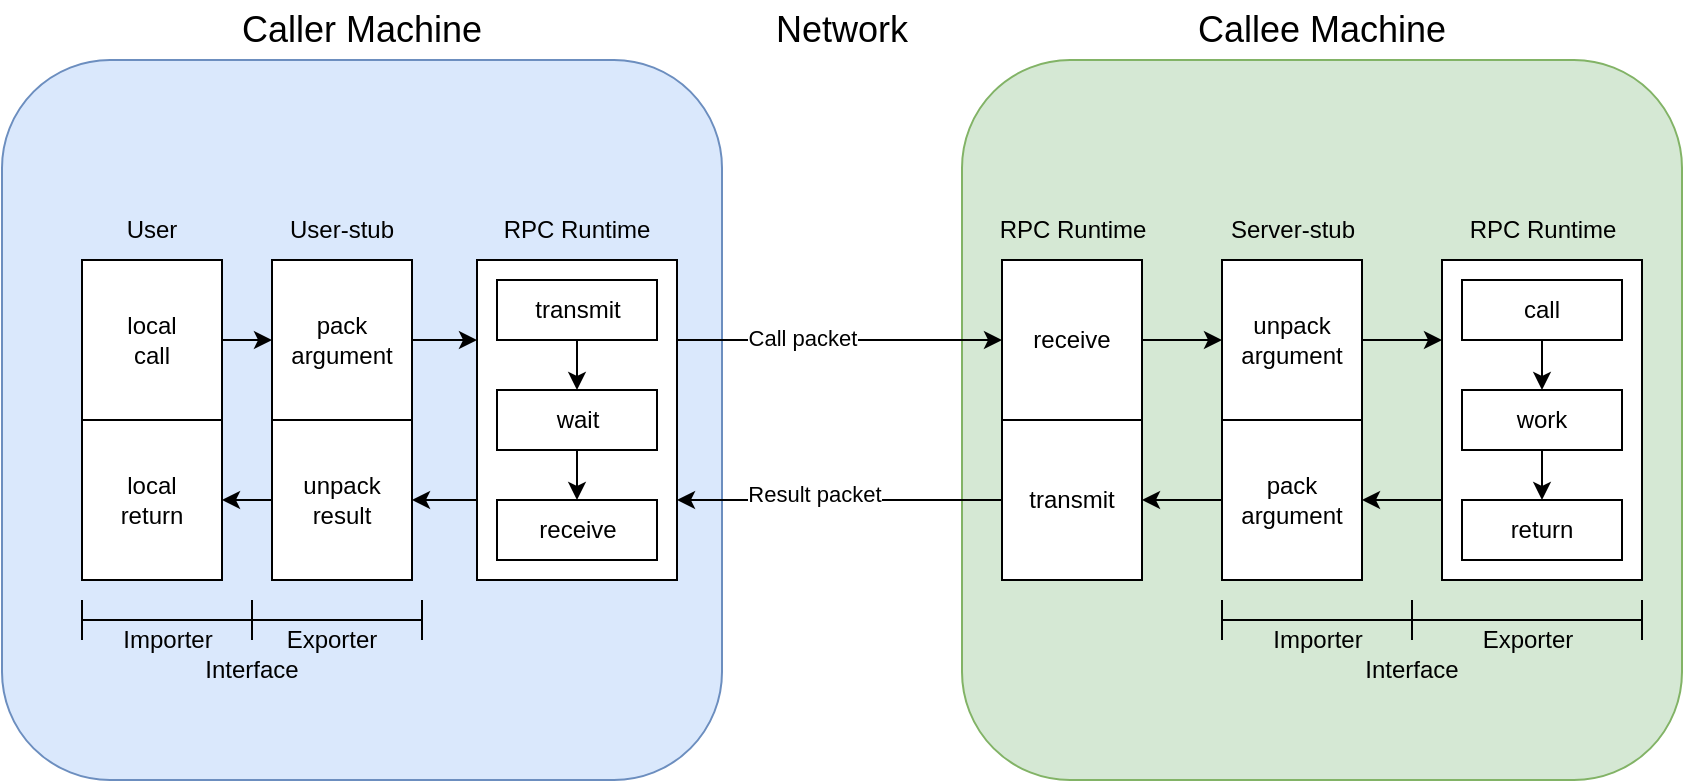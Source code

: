 <mxfile version="24.2.8" type="github">
  <diagram name="第 1 页" id="2tvYTRRnjQSYGdBFHZWL">
    <mxGraphModel dx="1055" dy="563" grid="1" gridSize="10" guides="1" tooltips="1" connect="1" arrows="1" fold="1" page="1" pageScale="1" pageWidth="1000" pageHeight="1000" math="0" shadow="0">
      <root>
        <mxCell id="0" />
        <mxCell id="1" parent="0" />
        <mxCell id="rlHkn-dnIAJqOaOp2ORN-1" value="" style="rounded=1;whiteSpace=wrap;html=1;fillColor=#dae8fc;strokeColor=#6c8ebf;" vertex="1" parent="1">
          <mxGeometry x="90" y="160" width="360" height="360" as="geometry" />
        </mxCell>
        <mxCell id="rlHkn-dnIAJqOaOp2ORN-3" value="" style="rounded=1;whiteSpace=wrap;html=1;fillColor=#d5e8d4;strokeColor=#82b366;" vertex="1" parent="1">
          <mxGeometry x="570" y="160" width="360" height="360" as="geometry" />
        </mxCell>
        <mxCell id="rlHkn-dnIAJqOaOp2ORN-18" style="edgeStyle=orthogonalEdgeStyle;rounded=0;orthogonalLoop=1;jettySize=auto;html=1;exitX=1;exitY=0.5;exitDx=0;exitDy=0;entryX=0;entryY=0.5;entryDx=0;entryDy=0;" edge="1" parent="1" source="rlHkn-dnIAJqOaOp2ORN-4" target="rlHkn-dnIAJqOaOp2ORN-9">
          <mxGeometry relative="1" as="geometry" />
        </mxCell>
        <mxCell id="rlHkn-dnIAJqOaOp2ORN-4" value="local&lt;div&gt;call&lt;/div&gt;" style="rounded=0;whiteSpace=wrap;html=1;" vertex="1" parent="1">
          <mxGeometry x="130" y="260" width="70" height="80" as="geometry" />
        </mxCell>
        <mxCell id="rlHkn-dnIAJqOaOp2ORN-7" value="local&lt;div&gt;return&lt;/div&gt;" style="rounded=0;whiteSpace=wrap;html=1;" vertex="1" parent="1">
          <mxGeometry x="130" y="340" width="70" height="80" as="geometry" />
        </mxCell>
        <mxCell id="rlHkn-dnIAJqOaOp2ORN-21" style="edgeStyle=orthogonalEdgeStyle;rounded=0;orthogonalLoop=1;jettySize=auto;html=1;exitX=0;exitY=0.5;exitDx=0;exitDy=0;entryX=1;entryY=0.5;entryDx=0;entryDy=0;" edge="1" parent="1" source="rlHkn-dnIAJqOaOp2ORN-8" target="rlHkn-dnIAJqOaOp2ORN-7">
          <mxGeometry relative="1" as="geometry" />
        </mxCell>
        <mxCell id="rlHkn-dnIAJqOaOp2ORN-8" value="unpack&lt;div&gt;result&lt;/div&gt;" style="rounded=0;whiteSpace=wrap;html=1;" vertex="1" parent="1">
          <mxGeometry x="225" y="340" width="70" height="80" as="geometry" />
        </mxCell>
        <mxCell id="rlHkn-dnIAJqOaOp2ORN-22" style="edgeStyle=orthogonalEdgeStyle;rounded=0;orthogonalLoop=1;jettySize=auto;html=1;exitX=0;exitY=0.75;exitDx=0;exitDy=0;entryX=1;entryY=0.5;entryDx=0;entryDy=0;" edge="1" parent="1" source="rlHkn-dnIAJqOaOp2ORN-10" target="rlHkn-dnIAJqOaOp2ORN-8">
          <mxGeometry relative="1" as="geometry" />
        </mxCell>
        <mxCell id="rlHkn-dnIAJqOaOp2ORN-39" style="edgeStyle=orthogonalEdgeStyle;rounded=0;orthogonalLoop=1;jettySize=auto;html=1;exitX=1;exitY=0.25;exitDx=0;exitDy=0;entryX=0;entryY=0.5;entryDx=0;entryDy=0;" edge="1" parent="1" source="rlHkn-dnIAJqOaOp2ORN-10" target="rlHkn-dnIAJqOaOp2ORN-35">
          <mxGeometry relative="1" as="geometry" />
        </mxCell>
        <mxCell id="rlHkn-dnIAJqOaOp2ORN-45" value="Call packet" style="edgeLabel;html=1;align=center;verticalAlign=middle;resizable=0;points=[];" vertex="1" connectable="0" parent="rlHkn-dnIAJqOaOp2ORN-39">
          <mxGeometry x="-0.238" y="1" relative="1" as="geometry">
            <mxPoint as="offset" />
          </mxGeometry>
        </mxCell>
        <mxCell id="rlHkn-dnIAJqOaOp2ORN-10" value="" style="rounded=0;whiteSpace=wrap;html=1;" vertex="1" parent="1">
          <mxGeometry x="327.5" y="260" width="100" height="160" as="geometry" />
        </mxCell>
        <mxCell id="rlHkn-dnIAJqOaOp2ORN-20" style="edgeStyle=orthogonalEdgeStyle;rounded=0;orthogonalLoop=1;jettySize=auto;html=1;exitX=1;exitY=0.5;exitDx=0;exitDy=0;entryX=0;entryY=0.25;entryDx=0;entryDy=0;" edge="1" parent="1" source="rlHkn-dnIAJqOaOp2ORN-9" target="rlHkn-dnIAJqOaOp2ORN-10">
          <mxGeometry relative="1" as="geometry" />
        </mxCell>
        <mxCell id="rlHkn-dnIAJqOaOp2ORN-9" value="pack&lt;div&gt;argument&lt;/div&gt;" style="rounded=0;whiteSpace=wrap;html=1;" vertex="1" parent="1">
          <mxGeometry x="225" y="260" width="70" height="80" as="geometry" />
        </mxCell>
        <mxCell id="rlHkn-dnIAJqOaOp2ORN-12" value="User&lt;span style=&quot;color: rgba(0, 0, 0, 0); font-family: monospace; font-size: 0px; text-align: start; text-wrap: nowrap;&quot;&gt;%3CmxGraphModel%3E%3Croot%3E%3CmxCell%20id%3D%220%22%2F%3E%3CmxCell%20id%3D%221%22%20parent%3D%220%22%2F%3E%3CmxCell%20id%3D%222%22%20value%3D%22%22%20style%3D%22rounded%3D0%3BwhiteSpace%3Dwrap%3Bhtml%3D1%3B%22%20vertex%3D%221%22%20parent%3D%221%22%3E%3CmxGeometry%20x%3D%22340%22%20y%3D%22340%22%20width%3D%2270%22%20height%3D%2280%22%20as%3D%22geometry%22%2F%3E%3C%2FmxCell%3E%3C%2Froot%3E%3C%2FmxGraphModel%3E&lt;/span&gt;" style="text;html=1;align=center;verticalAlign=middle;whiteSpace=wrap;rounded=0;" vertex="1" parent="1">
          <mxGeometry x="135" y="230" width="60" height="30" as="geometry" />
        </mxCell>
        <mxCell id="rlHkn-dnIAJqOaOp2ORN-13" value="User-stub" style="text;html=1;align=center;verticalAlign=middle;whiteSpace=wrap;rounded=0;" vertex="1" parent="1">
          <mxGeometry x="230" y="230" width="60" height="30" as="geometry" />
        </mxCell>
        <mxCell id="rlHkn-dnIAJqOaOp2ORN-23" style="edgeStyle=orthogonalEdgeStyle;rounded=0;orthogonalLoop=1;jettySize=auto;html=1;exitX=0.5;exitY=1;exitDx=0;exitDy=0;entryX=0.5;entryY=0;entryDx=0;entryDy=0;" edge="1" parent="1" source="rlHkn-dnIAJqOaOp2ORN-14" target="rlHkn-dnIAJqOaOp2ORN-15">
          <mxGeometry relative="1" as="geometry" />
        </mxCell>
        <mxCell id="rlHkn-dnIAJqOaOp2ORN-14" value="transmit" style="rounded=0;whiteSpace=wrap;html=1;" vertex="1" parent="1">
          <mxGeometry x="337.5" y="270" width="80" height="30" as="geometry" />
        </mxCell>
        <mxCell id="rlHkn-dnIAJqOaOp2ORN-24" style="edgeStyle=orthogonalEdgeStyle;rounded=0;orthogonalLoop=1;jettySize=auto;html=1;exitX=0.5;exitY=1;exitDx=0;exitDy=0;entryX=0.5;entryY=0;entryDx=0;entryDy=0;" edge="1" parent="1" source="rlHkn-dnIAJqOaOp2ORN-15" target="rlHkn-dnIAJqOaOp2ORN-16">
          <mxGeometry relative="1" as="geometry" />
        </mxCell>
        <mxCell id="rlHkn-dnIAJqOaOp2ORN-15" value="wait" style="rounded=0;whiteSpace=wrap;html=1;" vertex="1" parent="1">
          <mxGeometry x="337.5" y="325" width="80" height="30" as="geometry" />
        </mxCell>
        <mxCell id="rlHkn-dnIAJqOaOp2ORN-16" value="receive" style="rounded=0;whiteSpace=wrap;html=1;" vertex="1" parent="1">
          <mxGeometry x="337.5" y="380" width="80" height="30" as="geometry" />
        </mxCell>
        <mxCell id="rlHkn-dnIAJqOaOp2ORN-17" value="RPC Runtime" style="text;html=1;align=center;verticalAlign=middle;whiteSpace=wrap;rounded=0;" vertex="1" parent="1">
          <mxGeometry x="330" y="230" width="95" height="30" as="geometry" />
        </mxCell>
        <mxCell id="rlHkn-dnIAJqOaOp2ORN-44" style="edgeStyle=orthogonalEdgeStyle;rounded=0;orthogonalLoop=1;jettySize=auto;html=1;exitX=0;exitY=0.75;exitDx=0;exitDy=0;entryX=1;entryY=0.5;entryDx=0;entryDy=0;" edge="1" parent="1" source="rlHkn-dnIAJqOaOp2ORN-26" target="rlHkn-dnIAJqOaOp2ORN-34">
          <mxGeometry relative="1" as="geometry" />
        </mxCell>
        <mxCell id="rlHkn-dnIAJqOaOp2ORN-26" value="" style="rounded=0;whiteSpace=wrap;html=1;" vertex="1" parent="1">
          <mxGeometry x="810" y="260" width="100" height="160" as="geometry" />
        </mxCell>
        <mxCell id="rlHkn-dnIAJqOaOp2ORN-27" style="edgeStyle=orthogonalEdgeStyle;rounded=0;orthogonalLoop=1;jettySize=auto;html=1;exitX=0.5;exitY=1;exitDx=0;exitDy=0;entryX=0.5;entryY=0;entryDx=0;entryDy=0;" edge="1" parent="1" source="rlHkn-dnIAJqOaOp2ORN-28" target="rlHkn-dnIAJqOaOp2ORN-30">
          <mxGeometry relative="1" as="geometry" />
        </mxCell>
        <mxCell id="rlHkn-dnIAJqOaOp2ORN-28" value="call" style="rounded=0;whiteSpace=wrap;html=1;" vertex="1" parent="1">
          <mxGeometry x="820" y="270" width="80" height="30" as="geometry" />
        </mxCell>
        <mxCell id="rlHkn-dnIAJqOaOp2ORN-29" style="edgeStyle=orthogonalEdgeStyle;rounded=0;orthogonalLoop=1;jettySize=auto;html=1;exitX=0.5;exitY=1;exitDx=0;exitDy=0;entryX=0.5;entryY=0;entryDx=0;entryDy=0;" edge="1" parent="1" source="rlHkn-dnIAJqOaOp2ORN-30" target="rlHkn-dnIAJqOaOp2ORN-31">
          <mxGeometry relative="1" as="geometry" />
        </mxCell>
        <mxCell id="rlHkn-dnIAJqOaOp2ORN-30" value="work" style="rounded=0;whiteSpace=wrap;html=1;" vertex="1" parent="1">
          <mxGeometry x="820" y="325" width="80" height="30" as="geometry" />
        </mxCell>
        <mxCell id="rlHkn-dnIAJqOaOp2ORN-31" value="return" style="rounded=0;whiteSpace=wrap;html=1;" vertex="1" parent="1">
          <mxGeometry x="820" y="380" width="80" height="30" as="geometry" />
        </mxCell>
        <mxCell id="rlHkn-dnIAJqOaOp2ORN-32" value="RPC Runtime" style="text;html=1;align=center;verticalAlign=middle;whiteSpace=wrap;rounded=0;" vertex="1" parent="1">
          <mxGeometry x="812.5" y="230" width="95" height="30" as="geometry" />
        </mxCell>
        <mxCell id="rlHkn-dnIAJqOaOp2ORN-43" style="edgeStyle=orthogonalEdgeStyle;rounded=0;orthogonalLoop=1;jettySize=auto;html=1;exitX=1;exitY=0.5;exitDx=0;exitDy=0;entryX=0;entryY=0.25;entryDx=0;entryDy=0;" edge="1" parent="1" source="rlHkn-dnIAJqOaOp2ORN-33" target="rlHkn-dnIAJqOaOp2ORN-26">
          <mxGeometry relative="1" as="geometry" />
        </mxCell>
        <mxCell id="rlHkn-dnIAJqOaOp2ORN-33" value="unpack&lt;div&gt;argument&lt;/div&gt;" style="rounded=0;whiteSpace=wrap;html=1;" vertex="1" parent="1">
          <mxGeometry x="700" y="260" width="70" height="80" as="geometry" />
        </mxCell>
        <mxCell id="rlHkn-dnIAJqOaOp2ORN-42" style="edgeStyle=orthogonalEdgeStyle;rounded=0;orthogonalLoop=1;jettySize=auto;html=1;exitX=0;exitY=0.5;exitDx=0;exitDy=0;entryX=1;entryY=0.5;entryDx=0;entryDy=0;" edge="1" parent="1" source="rlHkn-dnIAJqOaOp2ORN-34" target="rlHkn-dnIAJqOaOp2ORN-36">
          <mxGeometry relative="1" as="geometry" />
        </mxCell>
        <mxCell id="rlHkn-dnIAJqOaOp2ORN-34" value="pack&lt;div&gt;argument&lt;/div&gt;" style="rounded=0;whiteSpace=wrap;html=1;" vertex="1" parent="1">
          <mxGeometry x="700" y="340" width="70" height="80" as="geometry" />
        </mxCell>
        <mxCell id="rlHkn-dnIAJqOaOp2ORN-41" style="edgeStyle=orthogonalEdgeStyle;rounded=0;orthogonalLoop=1;jettySize=auto;html=1;exitX=1;exitY=0.5;exitDx=0;exitDy=0;entryX=0;entryY=0.5;entryDx=0;entryDy=0;" edge="1" parent="1" source="rlHkn-dnIAJqOaOp2ORN-35" target="rlHkn-dnIAJqOaOp2ORN-33">
          <mxGeometry relative="1" as="geometry" />
        </mxCell>
        <mxCell id="rlHkn-dnIAJqOaOp2ORN-35" value="receive" style="rounded=0;whiteSpace=wrap;html=1;" vertex="1" parent="1">
          <mxGeometry x="590" y="260" width="70" height="80" as="geometry" />
        </mxCell>
        <mxCell id="rlHkn-dnIAJqOaOp2ORN-40" style="edgeStyle=orthogonalEdgeStyle;rounded=0;orthogonalLoop=1;jettySize=auto;html=1;exitX=0;exitY=0.5;exitDx=0;exitDy=0;entryX=1;entryY=0.75;entryDx=0;entryDy=0;" edge="1" parent="1" source="rlHkn-dnIAJqOaOp2ORN-36" target="rlHkn-dnIAJqOaOp2ORN-10">
          <mxGeometry relative="1" as="geometry" />
        </mxCell>
        <mxCell id="rlHkn-dnIAJqOaOp2ORN-46" value="Result packet" style="edgeLabel;html=1;align=center;verticalAlign=middle;resizable=0;points=[];" vertex="1" connectable="0" parent="rlHkn-dnIAJqOaOp2ORN-40">
          <mxGeometry x="0.162" y="-3" relative="1" as="geometry">
            <mxPoint as="offset" />
          </mxGeometry>
        </mxCell>
        <mxCell id="rlHkn-dnIAJqOaOp2ORN-36" value="transmit" style="rounded=0;whiteSpace=wrap;html=1;" vertex="1" parent="1">
          <mxGeometry x="590" y="340" width="70" height="80" as="geometry" />
        </mxCell>
        <mxCell id="rlHkn-dnIAJqOaOp2ORN-37" value="Server-stub" style="text;html=1;align=center;verticalAlign=middle;whiteSpace=wrap;rounded=0;" vertex="1" parent="1">
          <mxGeometry x="687.5" y="230" width="95" height="30" as="geometry" />
        </mxCell>
        <mxCell id="rlHkn-dnIAJqOaOp2ORN-38" value="RPC Runtime" style="text;html=1;align=center;verticalAlign=middle;whiteSpace=wrap;rounded=0;" vertex="1" parent="1">
          <mxGeometry x="577.5" y="230" width="95" height="30" as="geometry" />
        </mxCell>
        <mxCell id="rlHkn-dnIAJqOaOp2ORN-50" value="Network" style="text;html=1;align=center;verticalAlign=middle;whiteSpace=wrap;rounded=0;fontSize=18;" vertex="1" parent="1">
          <mxGeometry x="480" y="130" width="60" height="30" as="geometry" />
        </mxCell>
        <mxCell id="rlHkn-dnIAJqOaOp2ORN-51" value="Caller Machine" style="text;html=1;align=center;verticalAlign=middle;whiteSpace=wrap;rounded=0;fontSize=18;" vertex="1" parent="1">
          <mxGeometry x="160" y="130" width="220" height="30" as="geometry" />
        </mxCell>
        <mxCell id="rlHkn-dnIAJqOaOp2ORN-52" value="Callee Machine" style="text;html=1;align=center;verticalAlign=middle;whiteSpace=wrap;rounded=0;fontSize=18;" vertex="1" parent="1">
          <mxGeometry x="640" y="130" width="220" height="30" as="geometry" />
        </mxCell>
        <mxCell id="rlHkn-dnIAJqOaOp2ORN-58" value="" style="shape=crossbar;whiteSpace=wrap;html=1;rounded=1;" vertex="1" parent="1">
          <mxGeometry x="130" y="430" width="85" height="20" as="geometry" />
        </mxCell>
        <mxCell id="rlHkn-dnIAJqOaOp2ORN-59" value="" style="shape=crossbar;whiteSpace=wrap;html=1;rounded=1;" vertex="1" parent="1">
          <mxGeometry x="215" y="430" width="85" height="20" as="geometry" />
        </mxCell>
        <mxCell id="rlHkn-dnIAJqOaOp2ORN-60" value="Importer" style="text;html=1;align=center;verticalAlign=middle;whiteSpace=wrap;rounded=0;" vertex="1" parent="1">
          <mxGeometry x="142.5" y="440" width="60" height="20" as="geometry" />
        </mxCell>
        <mxCell id="rlHkn-dnIAJqOaOp2ORN-61" value="Exporter" style="text;html=1;align=center;verticalAlign=middle;whiteSpace=wrap;rounded=0;" vertex="1" parent="1">
          <mxGeometry x="225" y="440" width="60" height="20" as="geometry" />
        </mxCell>
        <mxCell id="rlHkn-dnIAJqOaOp2ORN-62" value="Interface" style="text;html=1;align=center;verticalAlign=middle;whiteSpace=wrap;rounded=0;" vertex="1" parent="1">
          <mxGeometry x="185" y="450" width="60" height="30" as="geometry" />
        </mxCell>
        <mxCell id="rlHkn-dnIAJqOaOp2ORN-63" value="" style="shape=crossbar;whiteSpace=wrap;html=1;rounded=1;" vertex="1" parent="1">
          <mxGeometry x="700" y="430" width="95" height="20" as="geometry" />
        </mxCell>
        <mxCell id="rlHkn-dnIAJqOaOp2ORN-64" value="" style="shape=crossbar;whiteSpace=wrap;html=1;rounded=1;" vertex="1" parent="1">
          <mxGeometry x="795" y="430" width="115" height="20" as="geometry" />
        </mxCell>
        <mxCell id="rlHkn-dnIAJqOaOp2ORN-65" value="Importer" style="text;html=1;align=center;verticalAlign=middle;whiteSpace=wrap;rounded=0;" vertex="1" parent="1">
          <mxGeometry x="717.5" y="440" width="60" height="20" as="geometry" />
        </mxCell>
        <mxCell id="rlHkn-dnIAJqOaOp2ORN-66" value="Exporter" style="text;html=1;align=center;verticalAlign=middle;whiteSpace=wrap;rounded=0;" vertex="1" parent="1">
          <mxGeometry x="822.5" y="440" width="60" height="20" as="geometry" />
        </mxCell>
        <mxCell id="rlHkn-dnIAJqOaOp2ORN-67" value="Interface" style="text;html=1;align=center;verticalAlign=middle;whiteSpace=wrap;rounded=0;" vertex="1" parent="1">
          <mxGeometry x="765" y="450" width="60" height="30" as="geometry" />
        </mxCell>
      </root>
    </mxGraphModel>
  </diagram>
</mxfile>

